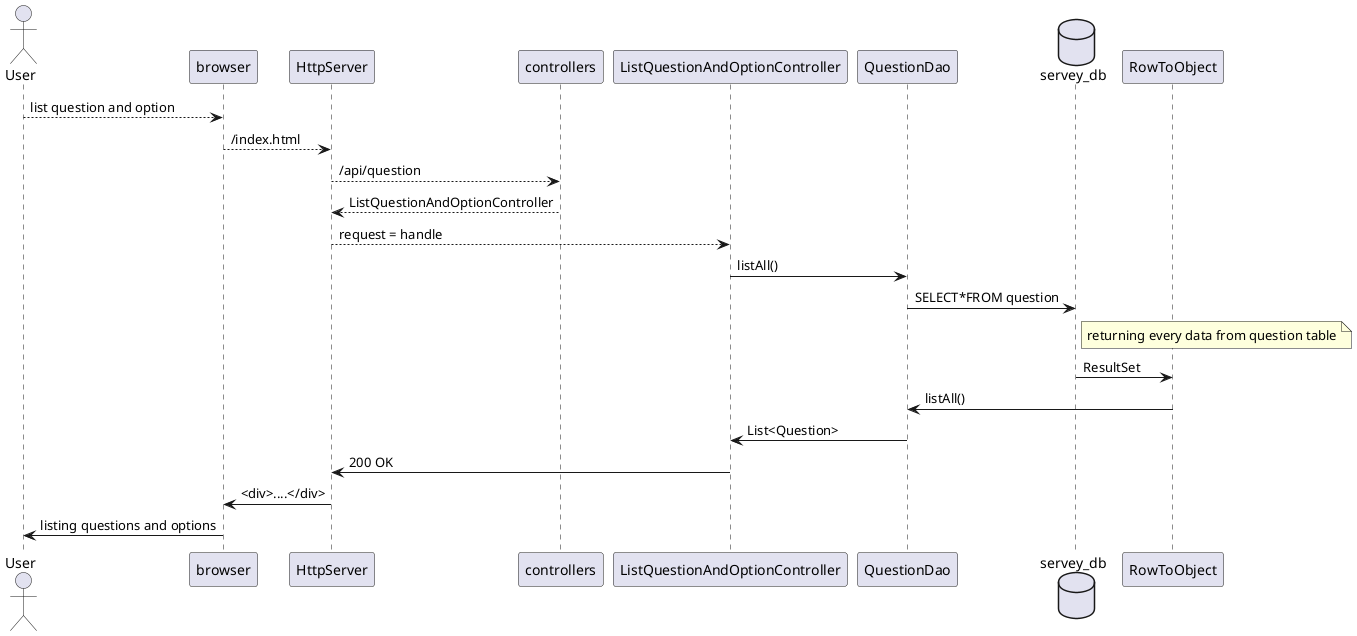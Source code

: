@startuml

actor User
participant browser
participant HttpServer
participant controllers
participant ListQuestionAndOptionController
participant QuestionDao
database servey_db
participant RowToObject

User --> browser: list question and option
browser --> HttpServer : /index.html
HttpServer --> controllers: /api/question
HttpServer <-- controllers: ListQuestionAndOptionController
HttpServer --> ListQuestionAndOptionController: request = handle
ListQuestionAndOptionController -> QuestionDao: listAll()
QuestionDao -> servey_db: SELECT*FROM question
note right of servey_db: returning every data from question table
RowToObject <- servey_db: ResultSet
RowToObject -> QuestionDao: listAll()
ListQuestionAndOptionController <- QuestionDao: List<Question>
ListQuestionAndOptionController -> HttpServer: 200 OK
HttpServer -> browser: <div>....</div>
User <- browser: listing questions and options

@enduml